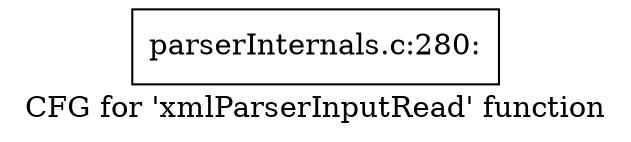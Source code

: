 digraph "CFG for 'xmlParserInputRead' function" {
	label="CFG for 'xmlParserInputRead' function";

	Node0x4c1ac30 [shape=record,label="{parserInternals.c:280:}"];
}
